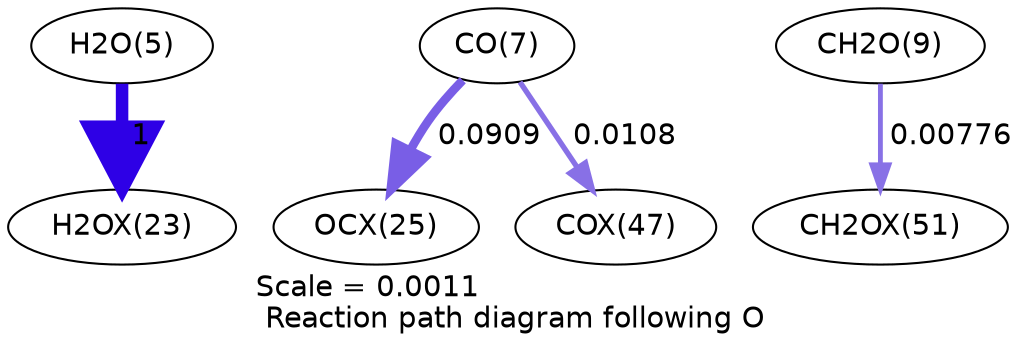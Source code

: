 digraph reaction_paths {
center=1;
s7 -> s38[fontname="Helvetica", penwidth=6, arrowsize=3, color="0.7, 1.5, 0.9"
, label=" 1"];
s9 -> s40[fontname="Helvetica", penwidth=4.19, arrowsize=2.09, color="0.7, 0.591, 0.9"
, label=" 0.0909"];
s9 -> s46[fontname="Helvetica", penwidth=2.58, arrowsize=1.29, color="0.7, 0.511, 0.9"
, label=" 0.0108"];
s11 -> s49[fontname="Helvetica", penwidth=2.33, arrowsize=1.17, color="0.7, 0.508, 0.9"
, label=" 0.00776"];
s7 [ fontname="Helvetica", label="H2O(5)"];
s9 [ fontname="Helvetica", label="CO(7)"];
s11 [ fontname="Helvetica", label="CH2O(9)"];
s38 [ fontname="Helvetica", label="H2OX(23)"];
s40 [ fontname="Helvetica", label="OCX(25)"];
s46 [ fontname="Helvetica", label="COX(47)"];
s49 [ fontname="Helvetica", label="CH2OX(51)"];
 label = "Scale = 0.0011\l Reaction path diagram following O";
 fontname = "Helvetica";
}
